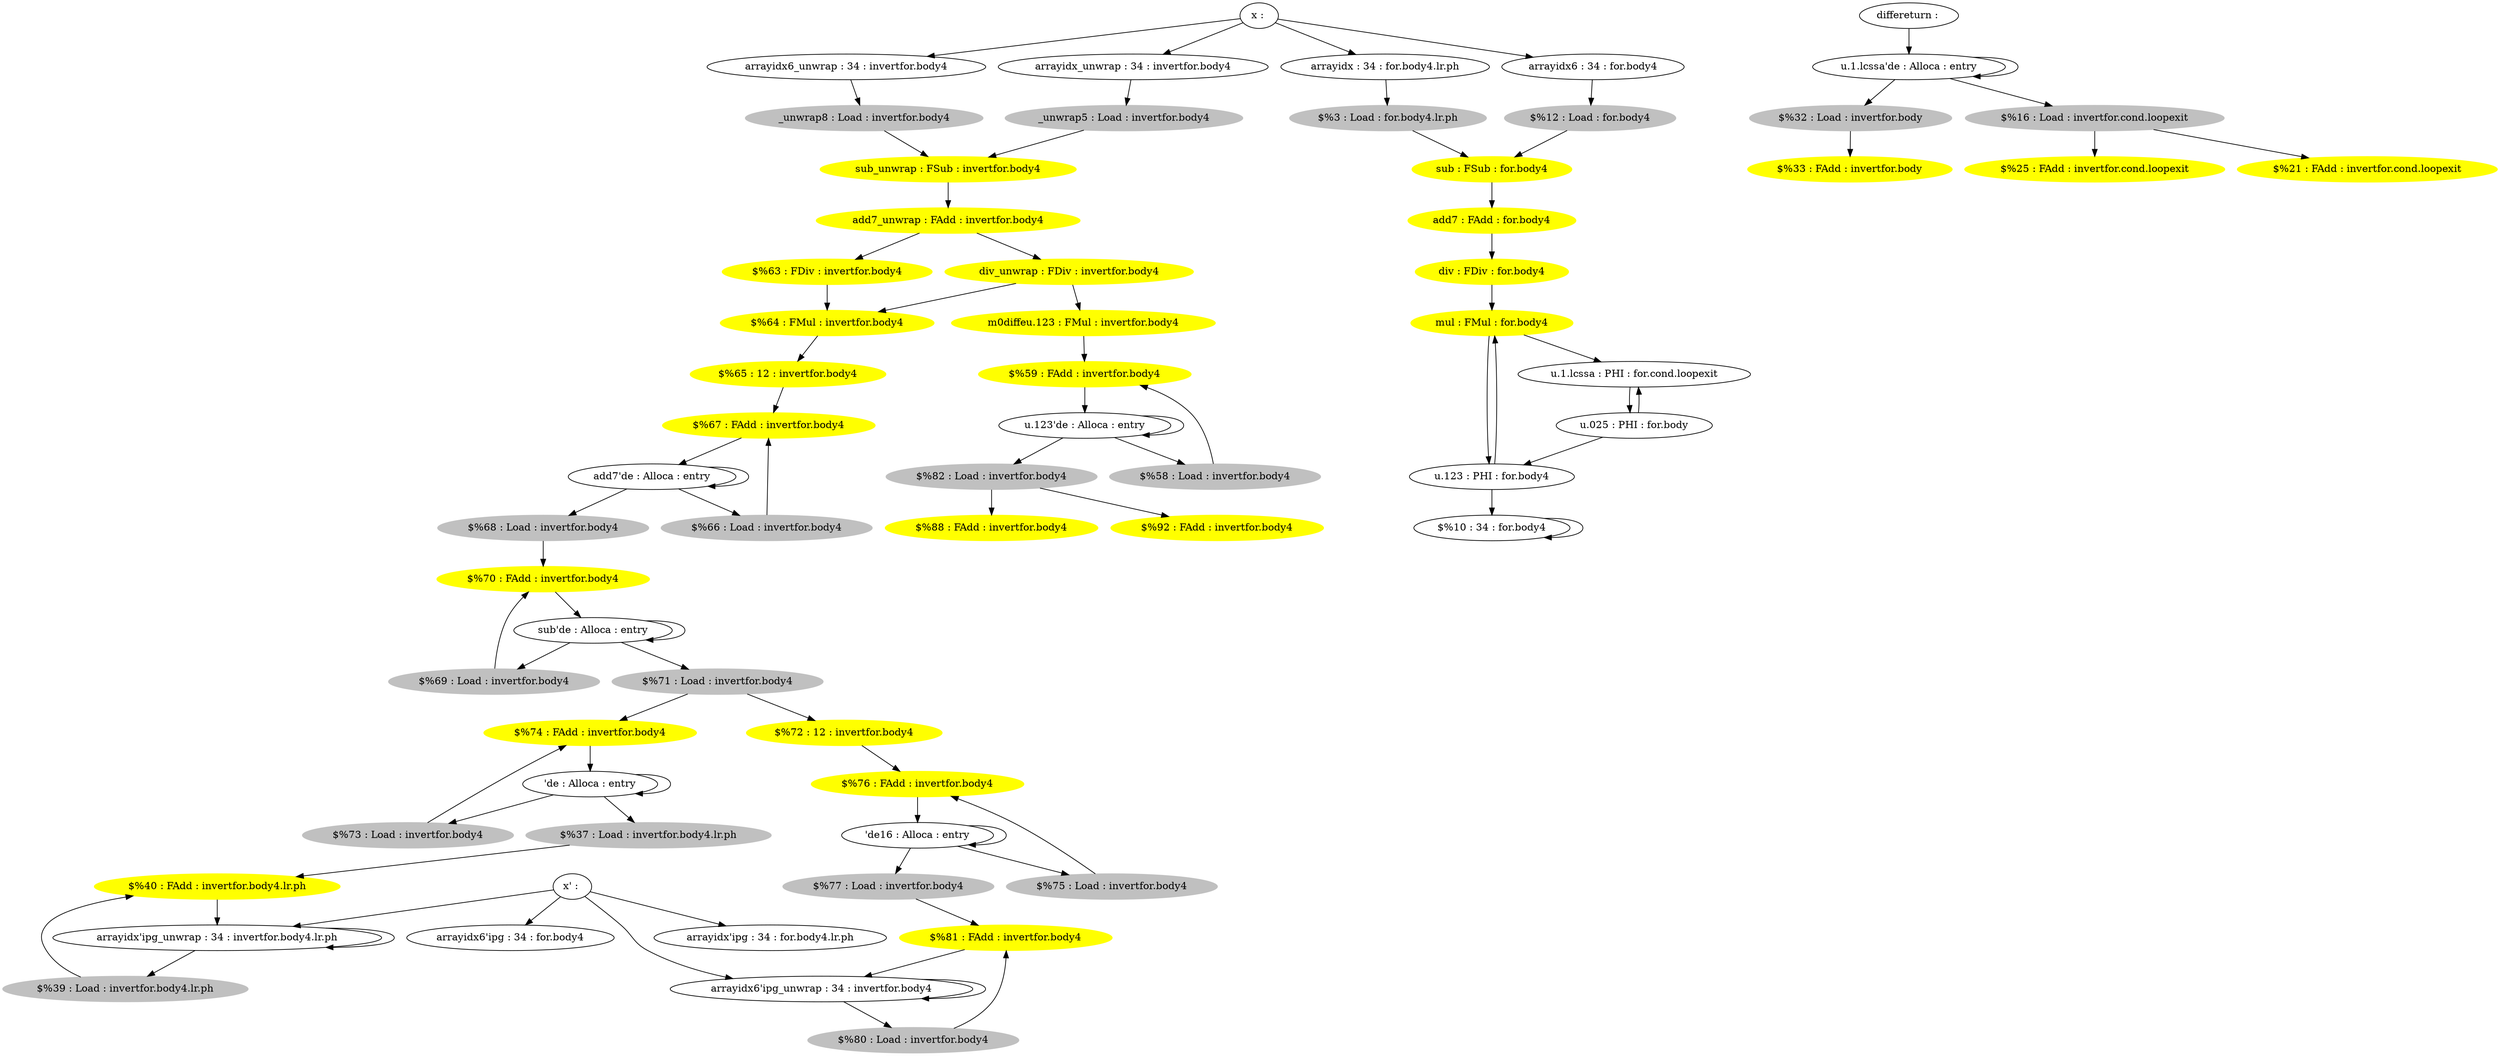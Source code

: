digraph G {
		"sub_unwrap : FSub : invertfor.body4" [color = yellow style=filled];
		"sub_unwrap : FSub : invertfor.body4" -> "add7_unwrap : FAdd : invertfor.body4" 
		"add7_unwrap : FAdd : invertfor.body4" [color = yellow style=filled];
		"add7_unwrap : FAdd : invertfor.body4" -> "div_unwrap : FDiv : invertfor.body4" 
		"add7_unwrap : FAdd : invertfor.body4" -> "$%63 : FDiv : invertfor.body4" 
		"div_unwrap : FDiv : invertfor.body4" [color = yellow style=filled];
		"div_unwrap : FDiv : invertfor.body4" -> "$%64 : FMul : invertfor.body4" 
		"div_unwrap : FDiv : invertfor.body4" -> "m0diffeu.123 : FMul : invertfor.body4" 
		"m0diffeu.123 : FMul : invertfor.body4" [color = yellow style=filled];
		"m0diffeu.123 : FMul : invertfor.body4" -> "$%59 : FAdd : invertfor.body4" 
		"u.1.lcssa'de : Alloca : entry" -> "$%32 : Load : invertfor.body" 
		"u.1.lcssa'de : Alloca : entry" -> "$%16 : Load : invertfor.cond.loopexit" 
		"u.1.lcssa'de : Alloca : entry" -> "u.1.lcssa'de : Alloca : entry" 
		"$%3 : Load : for.body4.lr.ph" [color = gray style=filled];
		"$%3 : Load : for.body4.lr.ph" -> "sub : FSub : for.body4" 
		"u.123 : PHI : for.body4" -> "$%10 : 34 : for.body4" 
		"u.123 : PHI : for.body4" -> "mul : FMul : for.body4" 
		"arrayidx6 : 34 : for.body4" -> "$%12 : Load : for.body4" 
		"$%12 : Load : for.body4" [color = gray style=filled];
		"$%12 : Load : for.body4" -> "sub : FSub : for.body4" 
		"sub : FSub : for.body4" [color = yellow style=filled];
		"sub : FSub : for.body4" -> "add7 : FAdd : for.body4" 
		"add7 : FAdd : for.body4" [color = yellow style=filled];
		"add7 : FAdd : for.body4" -> "div : FDiv : for.body4" 
		"div : FDiv : for.body4" [color = yellow style=filled];
		"div : FDiv : for.body4" -> "mul : FMul : for.body4" 
		"mul : FMul : for.body4" [color = yellow style=filled];
		"mul : FMul : for.body4" -> "u.123 : PHI : for.body4" 
		"mul : FMul : for.body4" -> "u.1.lcssa : PHI : for.cond.loopexit" 
		"u.025 : PHI : for.body" -> "u.123 : PHI : for.body4" 
		"u.025 : PHI : for.body" -> "u.1.lcssa : PHI : for.cond.loopexit" 
		"arrayidx : 34 : for.body4.lr.ph" -> "$%3 : Load : for.body4.lr.ph" 
		"x : " -> "arrayidx : 34 : for.body4.lr.ph" 
		"x : " -> "arrayidx6 : 34 : for.body4" 
		"x : " -> "arrayidx_unwrap : 34 : invertfor.body4" 
		"x : " -> "arrayidx6_unwrap : 34 : invertfor.body4" 
		"x' : " -> "arrayidx6'ipg : 34 : for.body4" 
		"x' : " -> "arrayidx'ipg_unwrap : 34 : invertfor.body4.lr.ph" 
		"x' : " -> "arrayidx6'ipg_unwrap : 34 : invertfor.body4" 
		"x' : " -> "arrayidx'ipg : 34 : for.body4.lr.ph" 
		"differeturn : " -> "u.1.lcssa'de : Alloca : entry" 
		"u.1.lcssa : PHI : for.cond.loopexit" -> "u.025 : PHI : for.body" 
		"$%16 : Load : invertfor.cond.loopexit" [color = gray style=filled];
		"$%16 : Load : invertfor.cond.loopexit" -> "$%25 : FAdd : invertfor.cond.loopexit" 
		"$%16 : Load : invertfor.cond.loopexit" -> "$%21 : FAdd : invertfor.cond.loopexit" 
		"$%21 : FAdd : invertfor.cond.loopexit" [color = yellow style=filled];
		"$%25 : FAdd : invertfor.cond.loopexit" [color = yellow style=filled];
		"$%32 : Load : invertfor.body" [color = gray style=filled];
		"$%32 : Load : invertfor.body" -> "$%33 : FAdd : invertfor.body" 
		"$%33 : FAdd : invertfor.body" [color = yellow style=filled];
		"'de : Alloca : entry" -> "'de : Alloca : entry" 
		"'de : Alloca : entry" -> "$%73 : Load : invertfor.body4" 
		"'de : Alloca : entry" -> "$%37 : Load : invertfor.body4.lr.ph" 
		"$%37 : Load : invertfor.body4.lr.ph" [color = gray style=filled];
		"$%37 : Load : invertfor.body4.lr.ph" -> "$%40 : FAdd : invertfor.body4.lr.ph" 
		"arrayidx'ipg_unwrap : 34 : invertfor.body4.lr.ph" -> "arrayidx'ipg_unwrap : 34 : invertfor.body4.lr.ph" 
		"arrayidx'ipg_unwrap : 34 : invertfor.body4.lr.ph" -> "$%39 : Load : invertfor.body4.lr.ph" 
		"$%39 : Load : invertfor.body4.lr.ph" [color = gray style=filled];
		"$%39 : Load : invertfor.body4.lr.ph" -> "$%40 : FAdd : invertfor.body4.lr.ph" 
		"$%40 : FAdd : invertfor.body4.lr.ph" [color = yellow style=filled];
		"$%40 : FAdd : invertfor.body4.lr.ph" -> "arrayidx'ipg_unwrap : 34 : invertfor.body4.lr.ph" 
		"arrayidx6_unwrap : 34 : invertfor.body4" -> "_unwrap8 : Load : invertfor.body4" 
		"_unwrap8 : Load : invertfor.body4" [color = gray style=filled];
		"_unwrap8 : Load : invertfor.body4" -> "sub_unwrap : FSub : invertfor.body4" 
		"arrayidx_unwrap : 34 : invertfor.body4" -> "_unwrap5 : Load : invertfor.body4" 
		"_unwrap5 : Load : invertfor.body4" [color = gray style=filled];
		"_unwrap5 : Load : invertfor.body4" -> "sub_unwrap : FSub : invertfor.body4" 
		"$%69 : Load : invertfor.body4" [color = gray style=filled];
		"$%69 : Load : invertfor.body4" -> "$%70 : FAdd : invertfor.body4" 
		"$%70 : FAdd : invertfor.body4" [color = yellow style=filled];
		"$%70 : FAdd : invertfor.body4" -> "sub'de : Alloca : entry" 
		"$%71 : Load : invertfor.body4" [color = gray style=filled];
		"$%71 : Load : invertfor.body4" -> "$%74 : FAdd : invertfor.body4" 
		"$%71 : Load : invertfor.body4" -> "$%72 : 12 : invertfor.body4" 
		"$%72 : 12 : invertfor.body4" [color = yellow style=filled];
		"$%72 : 12 : invertfor.body4" -> "$%76 : FAdd : invertfor.body4" 
		"$%73 : Load : invertfor.body4" [color = gray style=filled];
		"$%73 : Load : invertfor.body4" -> "$%74 : FAdd : invertfor.body4" 
		"$%74 : FAdd : invertfor.body4" [color = yellow style=filled];
		"$%74 : FAdd : invertfor.body4" -> "'de : Alloca : entry" 
		"'de16 : Alloca : entry" -> "'de16 : Alloca : entry" 
		"'de16 : Alloca : entry" -> "$%77 : Load : invertfor.body4" 
		"'de16 : Alloca : entry" -> "$%75 : Load : invertfor.body4" 
		"$%75 : Load : invertfor.body4" [color = gray style=filled];
		"$%75 : Load : invertfor.body4" -> "$%76 : FAdd : invertfor.body4" 
		"$%76 : FAdd : invertfor.body4" [color = yellow style=filled];
		"$%76 : FAdd : invertfor.body4" -> "'de16 : Alloca : entry" 
		"$%77 : Load : invertfor.body4" [color = gray style=filled];
		"$%77 : Load : invertfor.body4" -> "$%81 : FAdd : invertfor.body4" 
		"arrayidx6'ipg_unwrap : 34 : invertfor.body4" -> "arrayidx6'ipg_unwrap : 34 : invertfor.body4" 
		"arrayidx6'ipg_unwrap : 34 : invertfor.body4" -> "$%80 : Load : invertfor.body4" 
		"$%80 : Load : invertfor.body4" [color = gray style=filled];
		"$%80 : Load : invertfor.body4" -> "$%81 : FAdd : invertfor.body4" 
		"$%81 : FAdd : invertfor.body4" [color = yellow style=filled];
		"$%81 : FAdd : invertfor.body4" -> "arrayidx6'ipg_unwrap : 34 : invertfor.body4" 
		"$%82 : Load : invertfor.body4" [color = gray style=filled];
		"$%82 : Load : invertfor.body4" -> "$%88 : FAdd : invertfor.body4" 
		"$%82 : Load : invertfor.body4" -> "$%92 : FAdd : invertfor.body4" 
		"$%88 : FAdd : invertfor.body4" [color = yellow style=filled];
		"$%92 : FAdd : invertfor.body4" [color = yellow style=filled];
		"$%10 : 34 : for.body4" -> "$%10 : 34 : for.body4" 
		"u.123'de : Alloca : entry" -> "u.123'de : Alloca : entry" 
		"u.123'de : Alloca : entry" -> "$%82 : Load : invertfor.body4" 
		"u.123'de : Alloca : entry" -> "$%58 : Load : invertfor.body4" 
		"$%58 : Load : invertfor.body4" [color = gray style=filled];
		"$%58 : Load : invertfor.body4" -> "$%59 : FAdd : invertfor.body4" 
		"$%59 : FAdd : invertfor.body4" [color = yellow style=filled];
		"$%59 : FAdd : invertfor.body4" -> "u.123'de : Alloca : entry" 
		"$%63 : FDiv : invertfor.body4" [color = yellow style=filled];
		"$%63 : FDiv : invertfor.body4" -> "$%64 : FMul : invertfor.body4" 
		"$%64 : FMul : invertfor.body4" [color = yellow style=filled];
		"$%64 : FMul : invertfor.body4" -> "$%65 : 12 : invertfor.body4" 
		"$%65 : 12 : invertfor.body4" [color = yellow style=filled];
		"$%65 : 12 : invertfor.body4" -> "$%67 : FAdd : invertfor.body4" 
		"add7'de : Alloca : entry" -> "$%68 : Load : invertfor.body4" 
		"add7'de : Alloca : entry" -> "$%66 : Load : invertfor.body4" 
		"add7'de : Alloca : entry" -> "add7'de : Alloca : entry" 
		"$%66 : Load : invertfor.body4" [color = gray style=filled];
		"$%66 : Load : invertfor.body4" -> "$%67 : FAdd : invertfor.body4" 
		"$%67 : FAdd : invertfor.body4" [color = yellow style=filled];
		"$%67 : FAdd : invertfor.body4" -> "add7'de : Alloca : entry" 
		"$%68 : Load : invertfor.body4" [color = gray style=filled];
		"$%68 : Load : invertfor.body4" -> "$%70 : FAdd : invertfor.body4" 
		"sub'de : Alloca : entry" -> "sub'de : Alloca : entry" 
		"sub'de : Alloca : entry" -> "$%71 : Load : invertfor.body4" 
		"sub'de : Alloca : entry" -> "$%69 : Load : invertfor.body4" 
}
